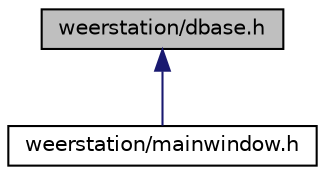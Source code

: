 digraph "weerstation/dbase.h"
{
 // LATEX_PDF_SIZE
  edge [fontname="Helvetica",fontsize="10",labelfontname="Helvetica",labelfontsize="10"];
  node [fontname="Helvetica",fontsize="10",shape=record];
  Node1 [label="weerstation/dbase.h",height=0.2,width=0.4,color="black", fillcolor="grey75", style="filled", fontcolor="black",tooltip="The data layer."];
  Node1 -> Node2 [dir="back",color="midnightblue",fontsize="10",style="solid",fontname="Helvetica"];
  Node2 [label="weerstation/mainwindow.h",height=0.2,width=0.4,color="black", fillcolor="white", style="filled",URL="$mainwindow_8h.html",tooltip="The presentation layer."];
}
